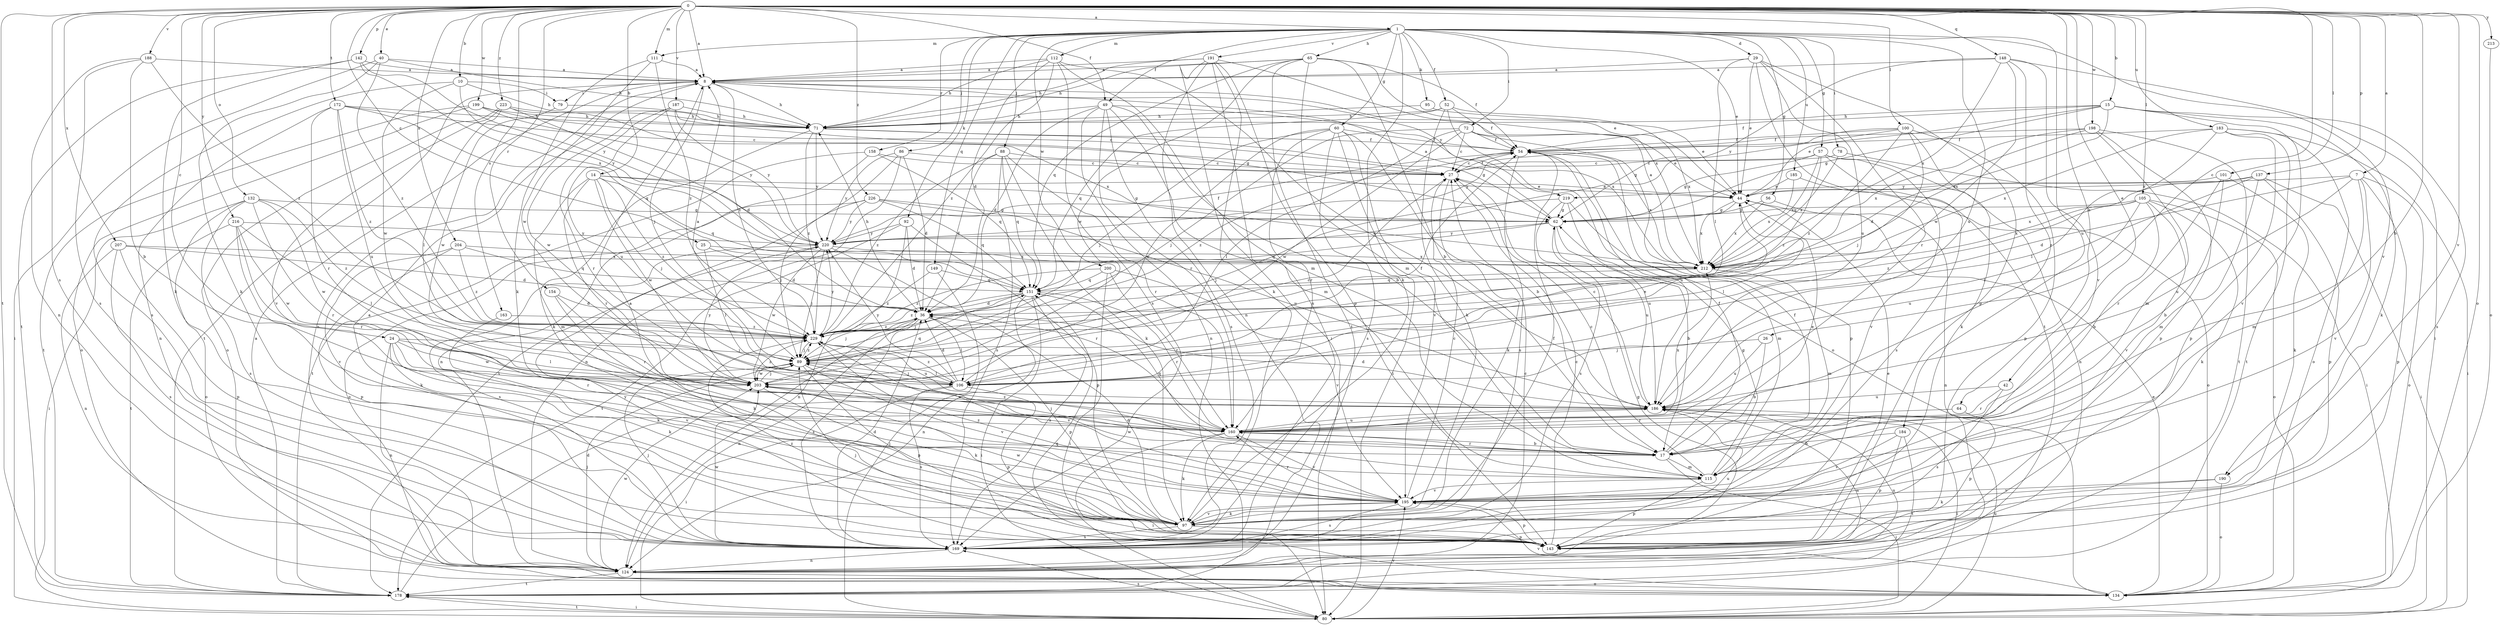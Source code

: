 strict digraph  {
0;
1;
7;
8;
10;
14;
15;
17;
24;
25;
26;
27;
29;
36;
40;
42;
44;
49;
52;
54;
56;
57;
60;
62;
64;
65;
71;
72;
78;
79;
80;
86;
88;
89;
92;
95;
97;
100;
101;
105;
106;
111;
112;
115;
124;
132;
134;
137;
142;
143;
148;
149;
151;
154;
158;
160;
163;
169;
172;
178;
183;
184;
185;
186;
187;
188;
190;
191;
195;
198;
199;
200;
203;
204;
207;
212;
213;
216;
219;
220;
223;
226;
229;
0 -> 1  [label=a];
0 -> 7  [label=a];
0 -> 8  [label=a];
0 -> 10  [label=b];
0 -> 14  [label=b];
0 -> 15  [label=b];
0 -> 17  [label=b];
0 -> 24  [label=c];
0 -> 25  [label=c];
0 -> 26  [label=c];
0 -> 40  [label=e];
0 -> 42  [label=e];
0 -> 49  [label=f];
0 -> 64  [label=h];
0 -> 100  [label=l];
0 -> 101  [label=l];
0 -> 105  [label=l];
0 -> 111  [label=m];
0 -> 132  [label=o];
0 -> 134  [label=o];
0 -> 137  [label=p];
0 -> 142  [label=p];
0 -> 148  [label=q];
0 -> 154  [label=r];
0 -> 163  [label=s];
0 -> 169  [label=s];
0 -> 172  [label=t];
0 -> 178  [label=t];
0 -> 183  [label=u];
0 -> 187  [label=v];
0 -> 188  [label=v];
0 -> 190  [label=v];
0 -> 198  [label=w];
0 -> 199  [label=w];
0 -> 204  [label=x];
0 -> 207  [label=x];
0 -> 213  [label=y];
0 -> 216  [label=y];
0 -> 223  [label=z];
0 -> 226  [label=z];
1 -> 29  [label=d];
1 -> 44  [label=e];
1 -> 49  [label=f];
1 -> 52  [label=f];
1 -> 56  [label=g];
1 -> 57  [label=g];
1 -> 60  [label=g];
1 -> 65  [label=h];
1 -> 72  [label=i];
1 -> 78  [label=i];
1 -> 86  [label=j];
1 -> 88  [label=j];
1 -> 92  [label=k];
1 -> 95  [label=k];
1 -> 97  [label=k];
1 -> 111  [label=m];
1 -> 112  [label=m];
1 -> 149  [label=q];
1 -> 158  [label=r];
1 -> 184  [label=u];
1 -> 185  [label=u];
1 -> 186  [label=u];
1 -> 190  [label=v];
1 -> 191  [label=v];
1 -> 200  [label=w];
7 -> 36  [label=d];
7 -> 115  [label=m];
7 -> 134  [label=o];
7 -> 143  [label=p];
7 -> 186  [label=u];
7 -> 195  [label=v];
7 -> 219  [label=y];
8 -> 71  [label=h];
8 -> 79  [label=i];
8 -> 89  [label=j];
8 -> 124  [label=n];
8 -> 178  [label=t];
8 -> 219  [label=y];
8 -> 229  [label=z];
10 -> 71  [label=h];
10 -> 79  [label=i];
10 -> 169  [label=s];
10 -> 203  [label=w];
10 -> 220  [label=y];
14 -> 44  [label=e];
14 -> 62  [label=g];
14 -> 89  [label=j];
14 -> 115  [label=m];
14 -> 151  [label=q];
14 -> 160  [label=r];
14 -> 203  [label=w];
14 -> 229  [label=z];
15 -> 44  [label=e];
15 -> 54  [label=f];
15 -> 62  [label=g];
15 -> 71  [label=h];
15 -> 97  [label=k];
15 -> 169  [label=s];
15 -> 195  [label=v];
15 -> 212  [label=x];
17 -> 44  [label=e];
17 -> 54  [label=f];
17 -> 80  [label=i];
17 -> 89  [label=j];
17 -> 115  [label=m];
17 -> 151  [label=q];
17 -> 160  [label=r];
17 -> 229  [label=z];
24 -> 89  [label=j];
24 -> 97  [label=k];
24 -> 106  [label=l];
24 -> 124  [label=n];
24 -> 160  [label=r];
24 -> 195  [label=v];
24 -> 203  [label=w];
25 -> 36  [label=d];
25 -> 106  [label=l];
25 -> 212  [label=x];
26 -> 17  [label=b];
26 -> 89  [label=j];
26 -> 186  [label=u];
27 -> 44  [label=e];
27 -> 54  [label=f];
27 -> 97  [label=k];
29 -> 8  [label=a];
29 -> 44  [label=e];
29 -> 106  [label=l];
29 -> 143  [label=p];
29 -> 160  [label=r];
29 -> 178  [label=t];
29 -> 186  [label=u];
36 -> 71  [label=h];
36 -> 89  [label=j];
36 -> 106  [label=l];
36 -> 124  [label=n];
36 -> 143  [label=p];
36 -> 169  [label=s];
36 -> 229  [label=z];
40 -> 8  [label=a];
40 -> 71  [label=h];
40 -> 80  [label=i];
40 -> 97  [label=k];
40 -> 229  [label=z];
42 -> 160  [label=r];
42 -> 169  [label=s];
42 -> 186  [label=u];
44 -> 62  [label=g];
44 -> 106  [label=l];
44 -> 212  [label=x];
49 -> 17  [label=b];
49 -> 36  [label=d];
49 -> 71  [label=h];
49 -> 115  [label=m];
49 -> 124  [label=n];
49 -> 160  [label=r];
49 -> 169  [label=s];
49 -> 212  [label=x];
52 -> 54  [label=f];
52 -> 71  [label=h];
52 -> 97  [label=k];
52 -> 134  [label=o];
52 -> 151  [label=q];
52 -> 212  [label=x];
54 -> 27  [label=c];
54 -> 169  [label=s];
54 -> 186  [label=u];
54 -> 212  [label=x];
54 -> 229  [label=z];
56 -> 62  [label=g];
56 -> 124  [label=n];
56 -> 212  [label=x];
57 -> 27  [label=c];
57 -> 62  [label=g];
57 -> 124  [label=n];
57 -> 169  [label=s];
57 -> 195  [label=v];
57 -> 212  [label=x];
57 -> 229  [label=z];
60 -> 17  [label=b];
60 -> 54  [label=f];
60 -> 80  [label=i];
60 -> 89  [label=j];
60 -> 160  [label=r];
60 -> 169  [label=s];
60 -> 195  [label=v];
60 -> 203  [label=w];
62 -> 8  [label=a];
62 -> 17  [label=b];
62 -> 151  [label=q];
62 -> 186  [label=u];
62 -> 220  [label=y];
64 -> 143  [label=p];
64 -> 160  [label=r];
65 -> 8  [label=a];
65 -> 17  [label=b];
65 -> 44  [label=e];
65 -> 54  [label=f];
65 -> 71  [label=h];
65 -> 115  [label=m];
65 -> 151  [label=q];
65 -> 178  [label=t];
65 -> 203  [label=w];
71 -> 54  [label=f];
71 -> 62  [label=g];
71 -> 97  [label=k];
71 -> 220  [label=y];
71 -> 229  [label=z];
72 -> 27  [label=c];
72 -> 44  [label=e];
72 -> 54  [label=f];
72 -> 89  [label=j];
72 -> 106  [label=l];
72 -> 143  [label=p];
72 -> 203  [label=w];
78 -> 27  [label=c];
78 -> 80  [label=i];
78 -> 212  [label=x];
79 -> 71  [label=h];
79 -> 203  [label=w];
80 -> 169  [label=s];
80 -> 178  [label=t];
80 -> 186  [label=u];
80 -> 195  [label=v];
86 -> 27  [label=c];
86 -> 36  [label=d];
86 -> 124  [label=n];
86 -> 178  [label=t];
86 -> 220  [label=y];
88 -> 27  [label=c];
88 -> 36  [label=d];
88 -> 97  [label=k];
88 -> 151  [label=q];
88 -> 160  [label=r];
88 -> 169  [label=s];
88 -> 229  [label=z];
89 -> 8  [label=a];
89 -> 106  [label=l];
89 -> 143  [label=p];
89 -> 195  [label=v];
89 -> 203  [label=w];
89 -> 229  [label=z];
92 -> 36  [label=d];
92 -> 124  [label=n];
92 -> 143  [label=p];
92 -> 178  [label=t];
92 -> 220  [label=y];
95 -> 44  [label=e];
95 -> 71  [label=h];
97 -> 8  [label=a];
97 -> 36  [label=d];
97 -> 54  [label=f];
97 -> 143  [label=p];
97 -> 169  [label=s];
97 -> 195  [label=v];
97 -> 203  [label=w];
100 -> 54  [label=f];
100 -> 62  [label=g];
100 -> 89  [label=j];
100 -> 97  [label=k];
100 -> 143  [label=p];
100 -> 220  [label=y];
100 -> 229  [label=z];
101 -> 17  [label=b];
101 -> 44  [label=e];
101 -> 97  [label=k];
101 -> 160  [label=r];
105 -> 17  [label=b];
105 -> 62  [label=g];
105 -> 97  [label=k];
105 -> 134  [label=o];
105 -> 186  [label=u];
105 -> 195  [label=v];
105 -> 212  [label=x];
105 -> 229  [label=z];
106 -> 27  [label=c];
106 -> 36  [label=d];
106 -> 44  [label=e];
106 -> 54  [label=f];
106 -> 80  [label=i];
106 -> 89  [label=j];
106 -> 143  [label=p];
106 -> 169  [label=s];
106 -> 220  [label=y];
106 -> 229  [label=z];
111 -> 8  [label=a];
111 -> 97  [label=k];
111 -> 203  [label=w];
111 -> 229  [label=z];
112 -> 8  [label=a];
112 -> 36  [label=d];
112 -> 71  [label=h];
112 -> 115  [label=m];
112 -> 169  [label=s];
112 -> 186  [label=u];
112 -> 229  [label=z];
115 -> 27  [label=c];
115 -> 54  [label=f];
115 -> 62  [label=g];
115 -> 143  [label=p];
115 -> 195  [label=v];
115 -> 203  [label=w];
124 -> 27  [label=c];
124 -> 62  [label=g];
124 -> 89  [label=j];
124 -> 134  [label=o];
124 -> 178  [label=t];
124 -> 186  [label=u];
124 -> 203  [label=w];
132 -> 62  [label=g];
132 -> 80  [label=i];
132 -> 134  [label=o];
132 -> 160  [label=r];
132 -> 169  [label=s];
132 -> 203  [label=w];
132 -> 229  [label=z];
134 -> 44  [label=e];
134 -> 151  [label=q];
134 -> 195  [label=v];
137 -> 44  [label=e];
137 -> 80  [label=i];
137 -> 106  [label=l];
137 -> 115  [label=m];
137 -> 143  [label=p];
137 -> 212  [label=x];
142 -> 8  [label=a];
142 -> 97  [label=k];
142 -> 178  [label=t];
142 -> 212  [label=x];
142 -> 220  [label=y];
143 -> 27  [label=c];
143 -> 44  [label=e];
143 -> 89  [label=j];
143 -> 220  [label=y];
143 -> 229  [label=z];
148 -> 8  [label=a];
148 -> 80  [label=i];
148 -> 160  [label=r];
148 -> 195  [label=v];
148 -> 203  [label=w];
148 -> 212  [label=x];
148 -> 220  [label=y];
149 -> 80  [label=i];
149 -> 151  [label=q];
149 -> 229  [label=z];
151 -> 36  [label=d];
151 -> 80  [label=i];
151 -> 89  [label=j];
151 -> 124  [label=n];
151 -> 160  [label=r];
151 -> 169  [label=s];
151 -> 229  [label=z];
154 -> 36  [label=d];
154 -> 97  [label=k];
154 -> 160  [label=r];
158 -> 27  [label=c];
158 -> 124  [label=n];
158 -> 151  [label=q];
158 -> 178  [label=t];
160 -> 17  [label=b];
160 -> 80  [label=i];
160 -> 97  [label=k];
160 -> 186  [label=u];
160 -> 195  [label=v];
160 -> 212  [label=x];
163 -> 97  [label=k];
163 -> 229  [label=z];
169 -> 8  [label=a];
169 -> 36  [label=d];
169 -> 89  [label=j];
169 -> 124  [label=n];
169 -> 186  [label=u];
169 -> 203  [label=w];
172 -> 27  [label=c];
172 -> 71  [label=h];
172 -> 124  [label=n];
172 -> 151  [label=q];
172 -> 160  [label=r];
172 -> 186  [label=u];
172 -> 229  [label=z];
178 -> 8  [label=a];
178 -> 36  [label=d];
178 -> 80  [label=i];
183 -> 54  [label=f];
183 -> 80  [label=i];
183 -> 106  [label=l];
183 -> 134  [label=o];
183 -> 143  [label=p];
183 -> 178  [label=t];
183 -> 212  [label=x];
184 -> 17  [label=b];
184 -> 143  [label=p];
184 -> 178  [label=t];
184 -> 195  [label=v];
185 -> 44  [label=e];
185 -> 134  [label=o];
185 -> 212  [label=x];
186 -> 27  [label=c];
186 -> 36  [label=d];
186 -> 80  [label=i];
186 -> 124  [label=n];
186 -> 160  [label=r];
187 -> 62  [label=g];
187 -> 71  [label=h];
187 -> 160  [label=r];
187 -> 186  [label=u];
187 -> 203  [label=w];
187 -> 220  [label=y];
188 -> 8  [label=a];
188 -> 17  [label=b];
188 -> 124  [label=n];
188 -> 169  [label=s];
188 -> 229  [label=z];
190 -> 97  [label=k];
190 -> 134  [label=o];
190 -> 195  [label=v];
191 -> 8  [label=a];
191 -> 71  [label=h];
191 -> 80  [label=i];
191 -> 97  [label=k];
191 -> 124  [label=n];
191 -> 143  [label=p];
191 -> 169  [label=s];
191 -> 212  [label=x];
195 -> 27  [label=c];
195 -> 97  [label=k];
195 -> 143  [label=p];
195 -> 160  [label=r];
195 -> 169  [label=s];
195 -> 229  [label=z];
198 -> 36  [label=d];
198 -> 54  [label=f];
198 -> 115  [label=m];
198 -> 143  [label=p];
198 -> 178  [label=t];
198 -> 212  [label=x];
199 -> 27  [label=c];
199 -> 71  [label=h];
199 -> 134  [label=o];
199 -> 178  [label=t];
199 -> 220  [label=y];
200 -> 80  [label=i];
200 -> 151  [label=q];
200 -> 160  [label=r];
200 -> 195  [label=v];
200 -> 229  [label=z];
203 -> 89  [label=j];
203 -> 97  [label=k];
203 -> 151  [label=q];
203 -> 186  [label=u];
203 -> 220  [label=y];
203 -> 229  [label=z];
204 -> 97  [label=k];
204 -> 143  [label=p];
204 -> 151  [label=q];
204 -> 212  [label=x];
204 -> 229  [label=z];
207 -> 36  [label=d];
207 -> 124  [label=n];
207 -> 143  [label=p];
207 -> 169  [label=s];
207 -> 212  [label=x];
212 -> 8  [label=a];
212 -> 115  [label=m];
212 -> 151  [label=q];
213 -> 134  [label=o];
216 -> 106  [label=l];
216 -> 160  [label=r];
216 -> 178  [label=t];
216 -> 195  [label=v];
216 -> 203  [label=w];
216 -> 220  [label=y];
219 -> 62  [label=g];
219 -> 89  [label=j];
219 -> 115  [label=m];
219 -> 169  [label=s];
219 -> 186  [label=u];
220 -> 54  [label=f];
220 -> 89  [label=j];
220 -> 160  [label=r];
220 -> 169  [label=s];
220 -> 203  [label=w];
220 -> 212  [label=x];
223 -> 36  [label=d];
223 -> 71  [label=h];
223 -> 106  [label=l];
223 -> 134  [label=o];
223 -> 195  [label=v];
223 -> 212  [label=x];
226 -> 62  [label=g];
226 -> 89  [label=j];
226 -> 134  [label=o];
226 -> 151  [label=q];
226 -> 186  [label=u];
226 -> 220  [label=y];
229 -> 89  [label=j];
229 -> 186  [label=u];
229 -> 195  [label=v];
229 -> 220  [label=y];
}

